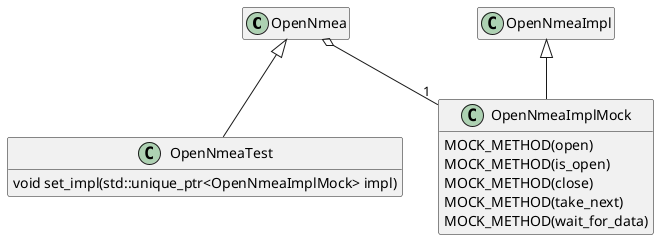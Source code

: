 @startuml
hide empty members

class OpenNmea
class OpenNmeaImpl

OpenNmeaTest : void set_impl(std::unique_ptr<OpenNmeaImplMock> impl)

OpenNmeaImplMock : MOCK_METHOD(open)
OpenNmeaImplMock : MOCK_METHOD(is_open)
OpenNmeaImplMock : MOCK_METHOD(close)
OpenNmeaImplMock : MOCK_METHOD(take_next)
OpenNmeaImplMock : MOCK_METHOD(wait_for_data)

OpenNmeaImpl <|-- OpenNmeaImplMock
OpenNmea o-- "1" OpenNmeaImplMock
OpenNmea <|-- OpenNmeaTest
@enduml
